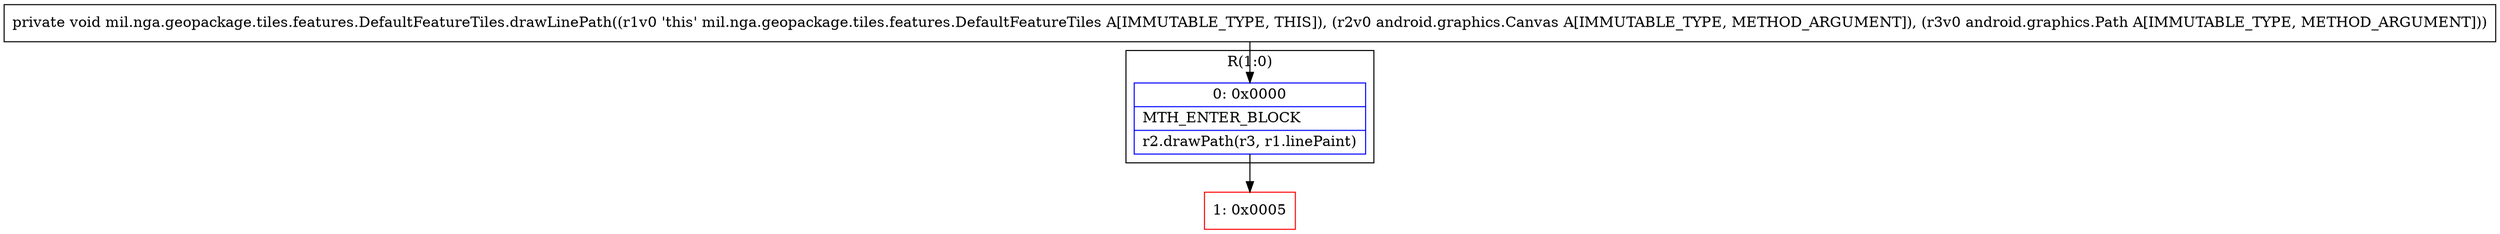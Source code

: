 digraph "CFG formil.nga.geopackage.tiles.features.DefaultFeatureTiles.drawLinePath(Landroid\/graphics\/Canvas;Landroid\/graphics\/Path;)V" {
subgraph cluster_Region_2033609083 {
label = "R(1:0)";
node [shape=record,color=blue];
Node_0 [shape=record,label="{0\:\ 0x0000|MTH_ENTER_BLOCK\l|r2.drawPath(r3, r1.linePaint)\l}"];
}
Node_1 [shape=record,color=red,label="{1\:\ 0x0005}"];
MethodNode[shape=record,label="{private void mil.nga.geopackage.tiles.features.DefaultFeatureTiles.drawLinePath((r1v0 'this' mil.nga.geopackage.tiles.features.DefaultFeatureTiles A[IMMUTABLE_TYPE, THIS]), (r2v0 android.graphics.Canvas A[IMMUTABLE_TYPE, METHOD_ARGUMENT]), (r3v0 android.graphics.Path A[IMMUTABLE_TYPE, METHOD_ARGUMENT])) }"];
MethodNode -> Node_0;
Node_0 -> Node_1;
}


